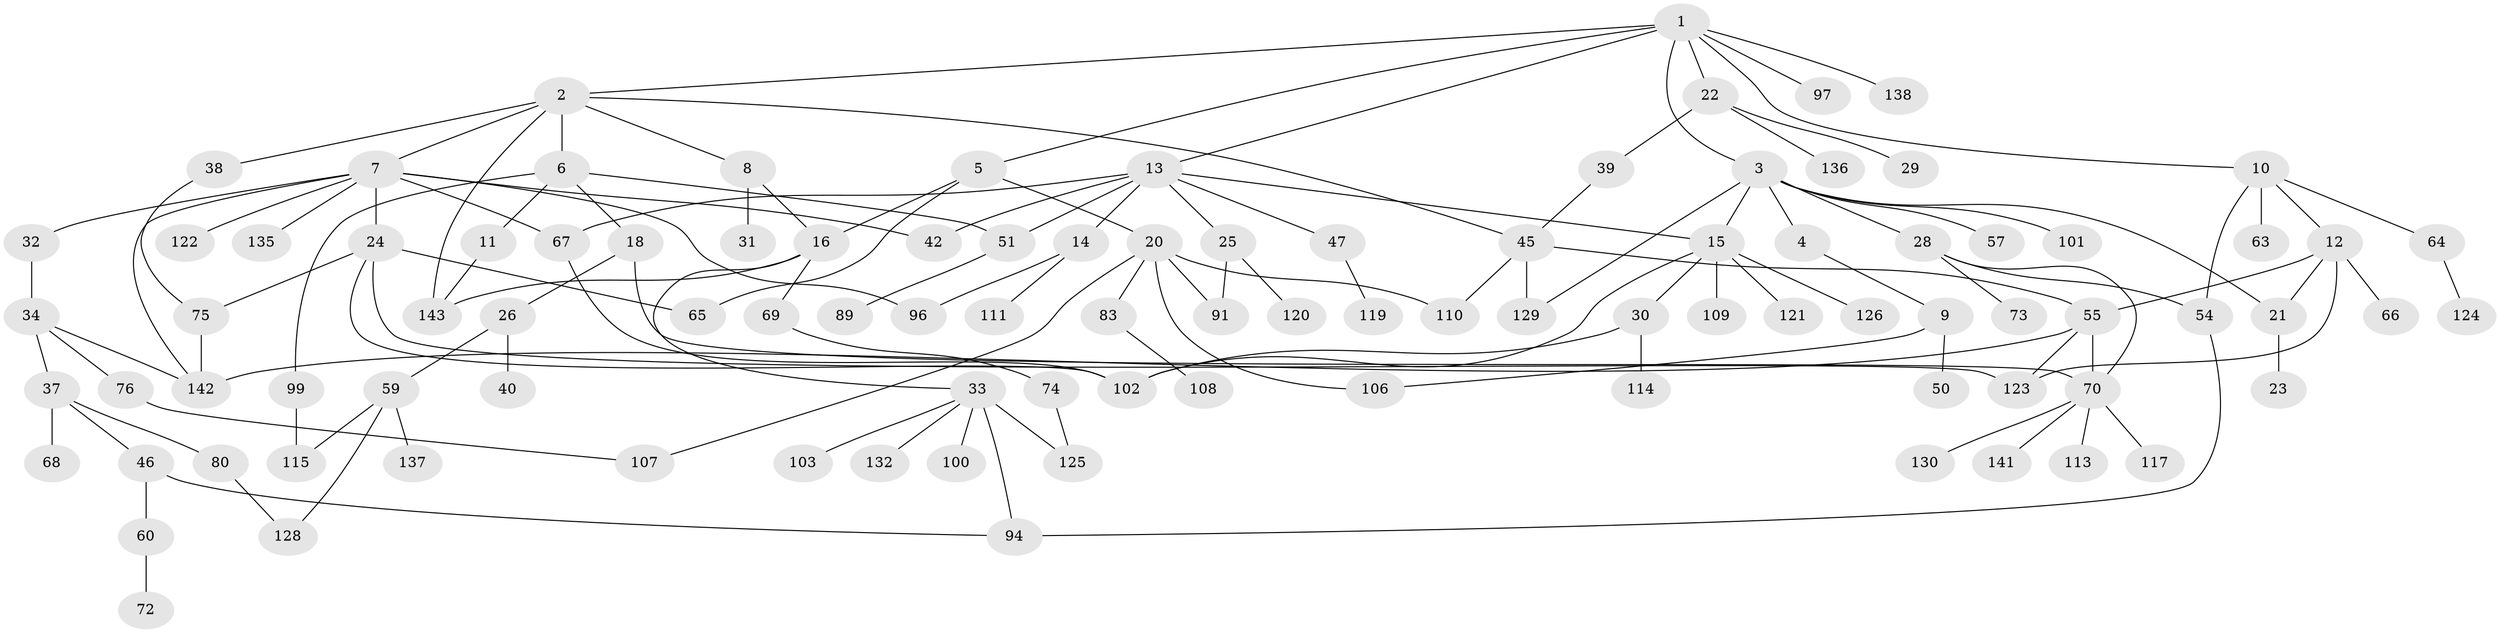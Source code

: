 // original degree distribution, {8: 0.006944444444444444, 6: 0.027777777777777776, 7: 0.013888888888888888, 3: 0.1875, 4: 0.10416666666666667, 5: 0.04861111111111111, 1: 0.3055555555555556, 2: 0.3055555555555556}
// Generated by graph-tools (version 1.1) at 2025/10/02/27/25 16:10:52]
// undirected, 100 vertices, 133 edges
graph export_dot {
graph [start="1"]
  node [color=gray90,style=filled];
  1;
  2 [super="+36"];
  3 [super="+52"];
  4 [super="+41"];
  5 [super="+58"];
  6;
  7 [super="+19"];
  8 [super="+78"];
  9 [super="+77"];
  10 [super="+48"];
  11 [super="+35"];
  12 [super="+43"];
  13 [super="+17"];
  14 [super="+86"];
  15 [super="+71"];
  16 [super="+53"];
  18 [super="+85"];
  20 [super="+79"];
  21;
  22;
  23;
  24 [super="+92"];
  25 [super="+61"];
  26 [super="+27"];
  28;
  29;
  30 [super="+82"];
  31;
  32 [super="+104"];
  33 [super="+87"];
  34 [super="+49"];
  37 [super="+56"];
  38 [super="+90"];
  39 [super="+139"];
  40 [super="+44"];
  42;
  45 [super="+81"];
  46;
  47 [super="+95"];
  50;
  51 [super="+62"];
  54;
  55 [super="+112"];
  57;
  59 [super="+84"];
  60 [super="+140"];
  63;
  64;
  65;
  66;
  67 [super="+98"];
  68;
  69;
  70 [super="+93"];
  72 [super="+88"];
  73;
  74;
  75;
  76;
  80;
  83;
  89;
  91;
  94 [super="+118"];
  96;
  97;
  99;
  100;
  101;
  102 [super="+105"];
  103;
  106;
  107 [super="+133"];
  108 [super="+134"];
  109 [super="+116"];
  110;
  111;
  113;
  114;
  115;
  117;
  119 [super="+131"];
  120;
  121;
  122;
  123 [super="+127"];
  124;
  125;
  126;
  128 [super="+144"];
  129;
  130;
  132;
  135;
  136;
  137;
  138;
  141;
  142;
  143;
  1 -- 2;
  1 -- 3;
  1 -- 5;
  1 -- 10;
  1 -- 13;
  1 -- 22;
  1 -- 97;
  1 -- 138;
  2 -- 6;
  2 -- 7;
  2 -- 8;
  2 -- 38;
  2 -- 45;
  2 -- 143;
  3 -- 4;
  3 -- 15;
  3 -- 21;
  3 -- 28;
  3 -- 101;
  3 -- 57;
  3 -- 129;
  4 -- 9;
  5 -- 20;
  5 -- 65;
  5 -- 16;
  6 -- 11;
  6 -- 18;
  6 -- 51;
  6 -- 99;
  7 -- 24;
  7 -- 67;
  7 -- 142;
  7 -- 96;
  7 -- 32;
  7 -- 42;
  7 -- 135;
  7 -- 122;
  8 -- 16;
  8 -- 31;
  9 -- 50;
  9 -- 106;
  10 -- 12;
  10 -- 54;
  10 -- 63;
  10 -- 64;
  11 -- 143;
  12 -- 21;
  12 -- 66;
  12 -- 55;
  12 -- 123;
  13 -- 14;
  13 -- 25;
  13 -- 67;
  13 -- 42;
  13 -- 47;
  13 -- 15;
  13 -- 51;
  14 -- 96;
  14 -- 111;
  15 -- 30;
  15 -- 109;
  15 -- 121;
  15 -- 126;
  15 -- 102;
  16 -- 33;
  16 -- 69;
  16 -- 143;
  18 -- 26;
  18 -- 70;
  20 -- 91;
  20 -- 106;
  20 -- 110;
  20 -- 83;
  20 -- 107;
  21 -- 23;
  22 -- 29;
  22 -- 39;
  22 -- 136;
  24 -- 75;
  24 -- 65;
  24 -- 102;
  24 -- 123;
  25 -- 120;
  25 -- 91;
  26 -- 40;
  26 -- 59;
  28 -- 73;
  28 -- 70;
  28 -- 54;
  30 -- 114;
  30 -- 102;
  32 -- 34;
  33 -- 103;
  33 -- 132;
  33 -- 100;
  33 -- 125;
  33 -- 94;
  34 -- 37;
  34 -- 142;
  34 -- 76;
  37 -- 46;
  37 -- 68;
  37 -- 80;
  38 -- 75;
  39 -- 45;
  45 -- 55;
  45 -- 129;
  45 -- 110;
  46 -- 60;
  46 -- 94;
  47 -- 119;
  51 -- 89;
  54 -- 94;
  55 -- 70;
  55 -- 142;
  55 -- 123;
  59 -- 115;
  59 -- 137;
  59 -- 128;
  60 -- 72;
  64 -- 124;
  67 -- 102;
  69 -- 74;
  70 -- 113;
  70 -- 117;
  70 -- 130;
  70 -- 141;
  74 -- 125;
  75 -- 142;
  76 -- 107;
  80 -- 128;
  83 -- 108;
  99 -- 115;
}
